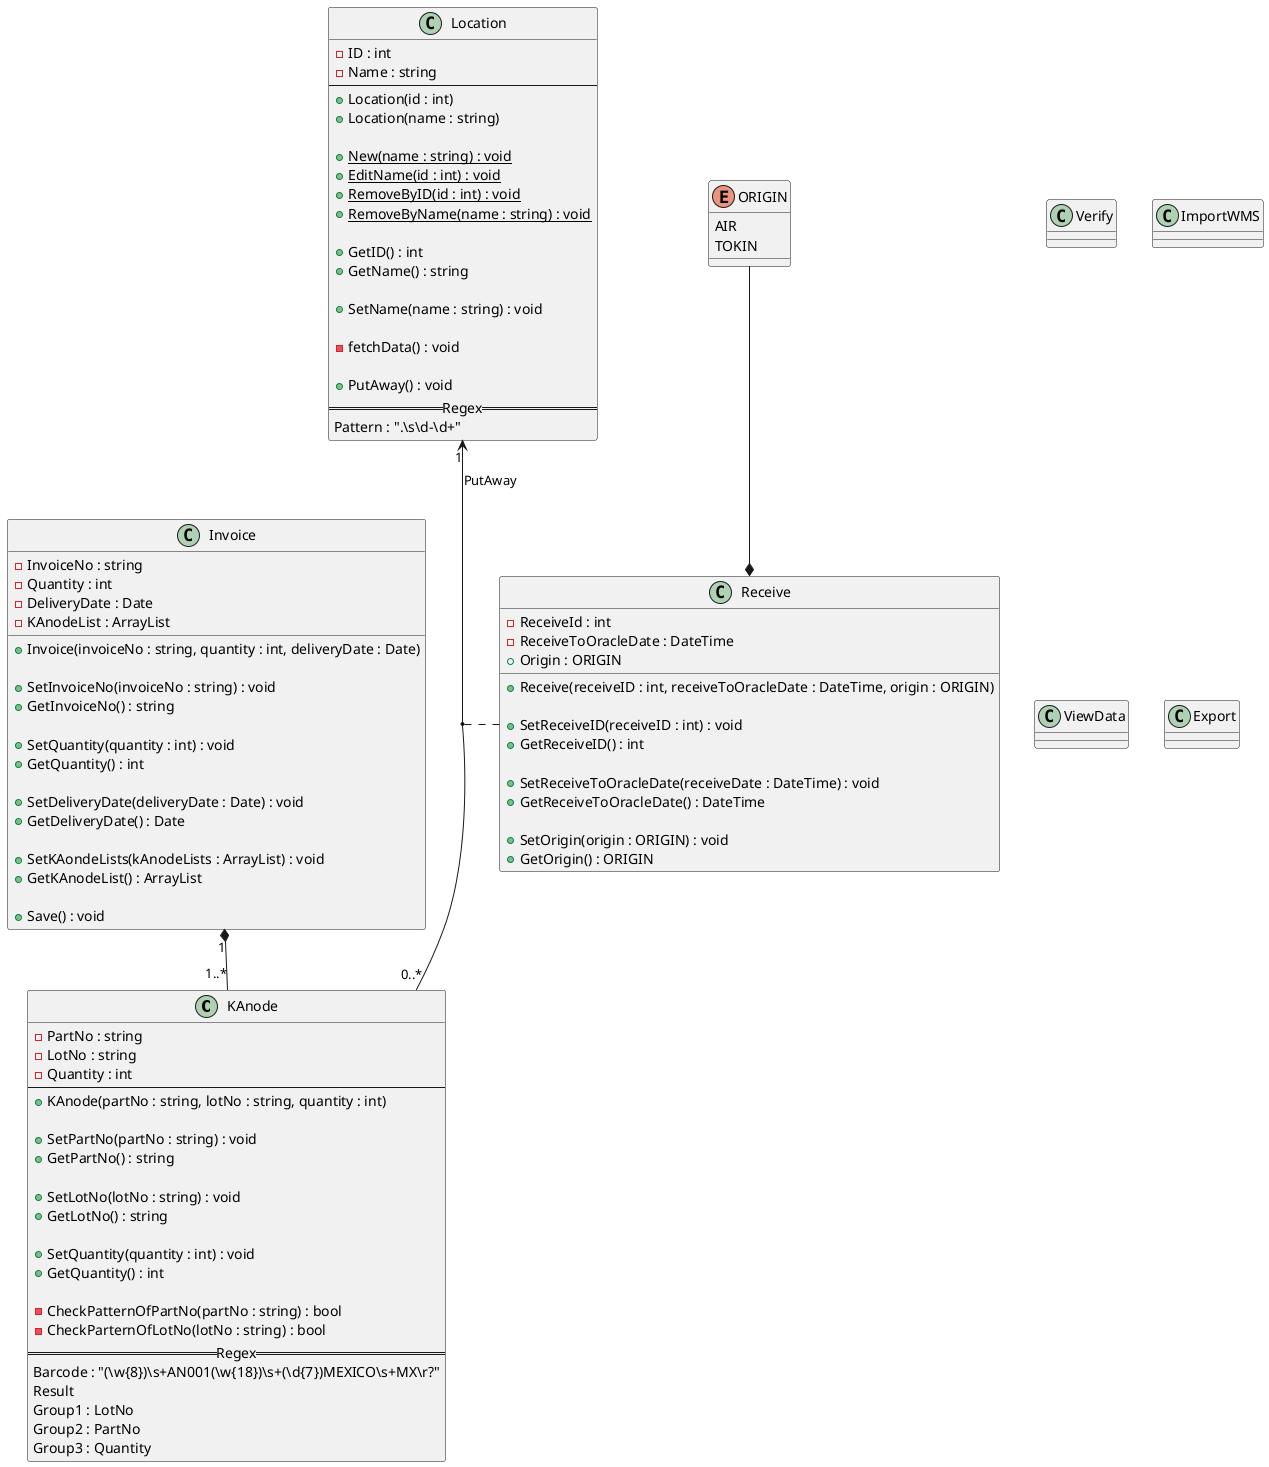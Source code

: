 @startuml Class

class KAnode{
    -PartNo : string
    -LotNo : string
    -Quantity : int
    --
    +KAnode(partNo : string, lotNo : string, quantity : int)

    +SetPartNo(partNo : string) : void
    +GetPartNo() : string

    +SetLotNo(lotNo : string) : void
    +GetLotNo() : string

    +SetQuantity(quantity : int) : void
    +GetQuantity() : int

    -CheckPatternOfPartNo(partNo : string) : bool
    -CheckParternOfLotNo(lotNo : string) : bool
    ==Regex==
    Barcode : "(\\w{8})\\s+AN001(\\w{18})\\s+(\\d{7})MEXICO\\s+MX\\r?"
    Result
    Group1 : LotNo
    Group2 : PartNo
    Group3 : Quantity
}

class Invoice{
    -InvoiceNo : string
    -Quantity : int
    -DeliveryDate : Date
    -KAnodeList : ArrayList

    '+Invoice()
    '+Invoice(invoiceNo : string)
    '+Invoice(invoiceNo : string, quantity : int)
    +Invoice(invoiceNo : string, quantity : int, deliveryDate : Date)

    +SetInvoiceNo(invoiceNo : string) : void
    +GetInvoiceNo() : string

    +SetQuantity(quantity : int) : void
    +GetQuantity() : int

    +SetDeliveryDate(deliveryDate : Date) : void
    +GetDeliveryDate() : Date

    +SetKAondeLists(kAnodeLists : ArrayList) : void
    +GetKAnodeList() : ArrayList

    +Save() : void
}
Invoice "1" *-- "1..*" KAnode

class Location{
    -ID : int
    -Name : string
    --
    +Location(id : int)
    +Location(name : string)

    +{static}New(name : string) : void
    +{static}EditName(id : int) : void
    +{static}RemoveByID(id : int) : void
    +{static}RemoveByName(name : string) : void

    +GetID() : int
    +GetName() : string

    +SetName(name : string) : void

    -fetchData() : void

    +PutAway() : void
    ==Regex==
    Pattern : ".\\s\\d-\\d+"
}
Location "1" <-- "0..*" KAnode : PutAway

enum ORIGIN{
    AIR
    TOKIN
}
class Receive{
    -ReceiveId : int
    -ReceiveToOracleDate : DateTime
    +Origin : ORIGIN

    +Receive(receiveID : int, receiveToOracleDate : DateTime, origin : ORIGIN)

    +SetReceiveID(receiveID : int) : void
    +GetReceiveID() : int

    +SetReceiveToOracleDate(receiveDate : DateTime) : void
    +GetReceiveToOracleDate() : DateTime

    +SetOrigin(origin : ORIGIN) : void
    +GetOrigin() : ORIGIN
}
'ENUM of Receive'
ORIGIN --* Receive
'Association of Receive'
(KAnode, Location) .. Receive

class Verify

class ImportWMS

class ViewData

class Export



@enduml
